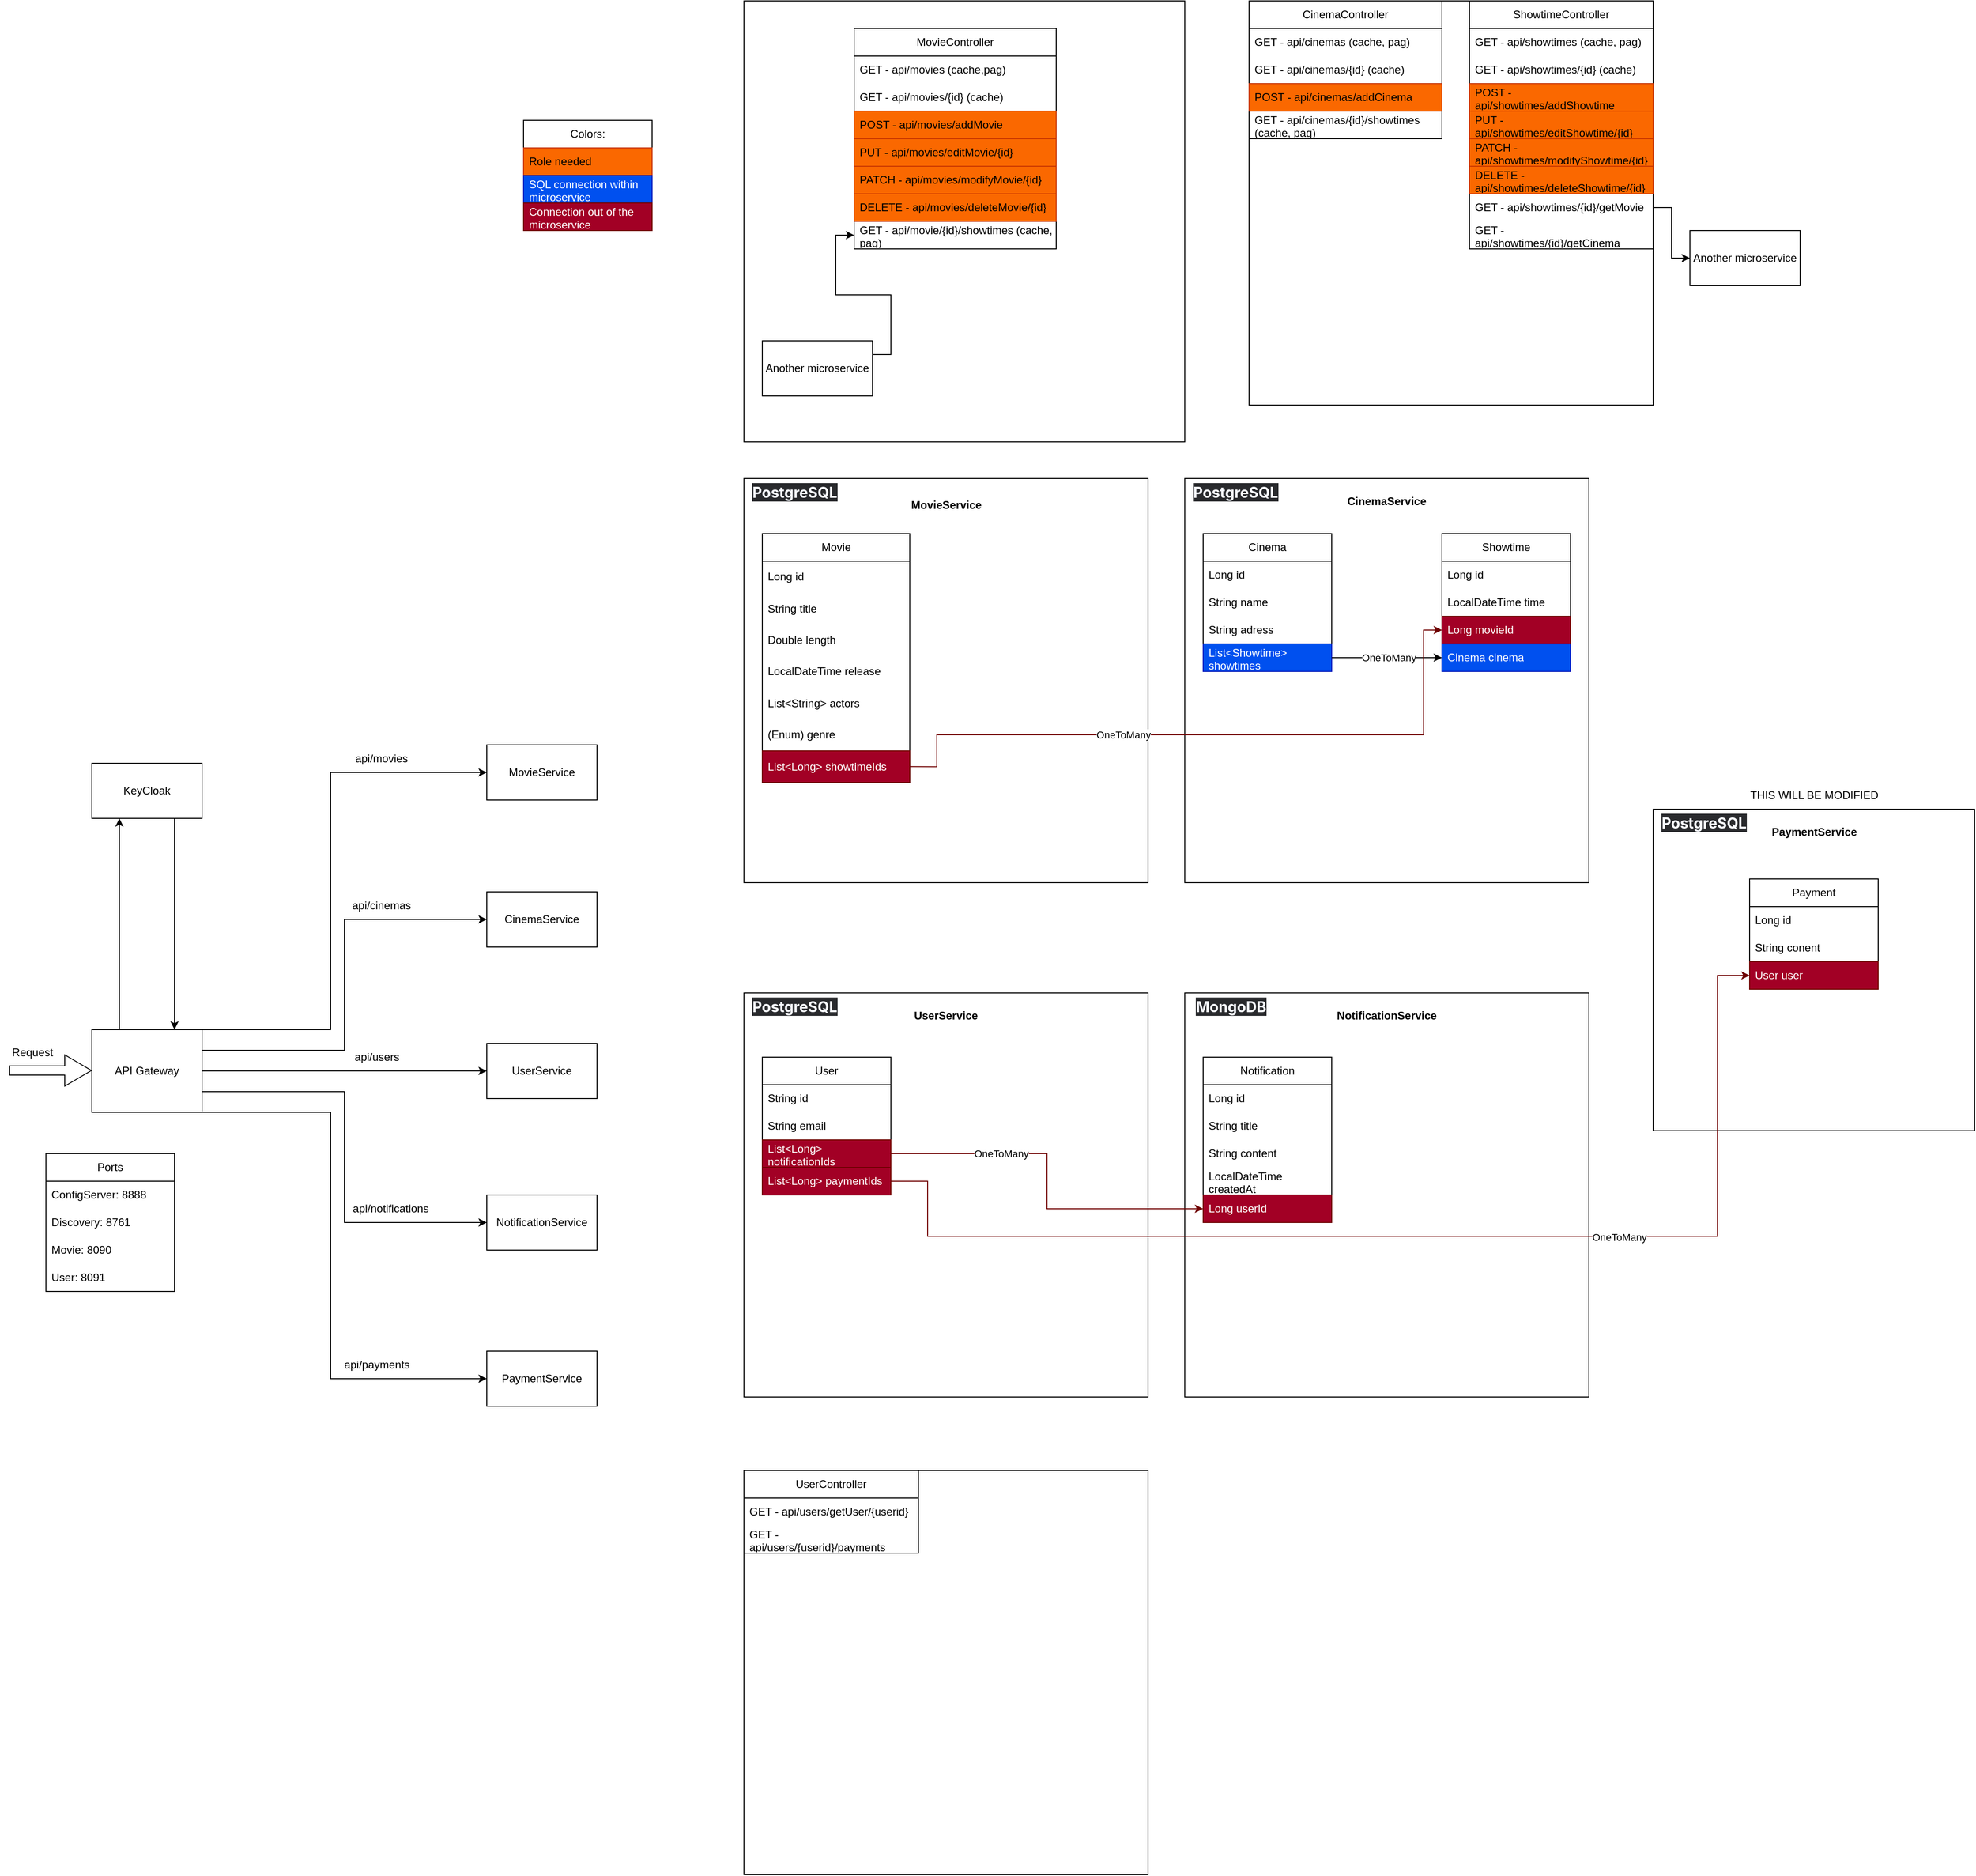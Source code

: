 <mxfile version="26.1.0">
  <diagram id="C5RBs43oDa-KdzZeNtuy" name="Page-1">
    <mxGraphModel dx="1434" dy="3084" grid="1" gridSize="10" guides="1" tooltips="1" connect="1" arrows="1" fold="1" page="1" pageScale="1" pageWidth="827" pageHeight="1169" math="0" shadow="0">
      <root>
        <mxCell id="WIyWlLk6GJQsqaUBKTNV-0" />
        <mxCell id="WIyWlLk6GJQsqaUBKTNV-1" parent="WIyWlLk6GJQsqaUBKTNV-0" />
        <mxCell id="PJKf-jVnx4Yq2oBsgzTQ-20" style="edgeStyle=orthogonalEdgeStyle;rounded=0;orthogonalLoop=1;jettySize=auto;html=1;exitX=0.75;exitY=1;exitDx=0;exitDy=0;entryX=0.75;entryY=0;entryDx=0;entryDy=0;" parent="WIyWlLk6GJQsqaUBKTNV-1" source="PJKf-jVnx4Yq2oBsgzTQ-15" target="PJKf-jVnx4Yq2oBsgzTQ-18" edge="1">
          <mxGeometry relative="1" as="geometry" />
        </mxCell>
        <mxCell id="PJKf-jVnx4Yq2oBsgzTQ-15" value="KeyCloak" style="rounded=0;whiteSpace=wrap;html=1;" parent="WIyWlLk6GJQsqaUBKTNV-1" vertex="1">
          <mxGeometry x="130" y="-770" width="120" height="60" as="geometry" />
        </mxCell>
        <mxCell id="PJKf-jVnx4Yq2oBsgzTQ-19" style="edgeStyle=orthogonalEdgeStyle;rounded=0;orthogonalLoop=1;jettySize=auto;html=1;exitX=0.25;exitY=0;exitDx=0;exitDy=0;entryX=0.25;entryY=1;entryDx=0;entryDy=0;" parent="WIyWlLk6GJQsqaUBKTNV-1" source="PJKf-jVnx4Yq2oBsgzTQ-18" target="PJKf-jVnx4Yq2oBsgzTQ-15" edge="1">
          <mxGeometry relative="1" as="geometry" />
        </mxCell>
        <mxCell id="PJKf-jVnx4Yq2oBsgzTQ-35" style="edgeStyle=orthogonalEdgeStyle;rounded=0;orthogonalLoop=1;jettySize=auto;html=1;exitX=1;exitY=0.25;exitDx=0;exitDy=0;entryX=0;entryY=0.5;entryDx=0;entryDy=0;" parent="WIyWlLk6GJQsqaUBKTNV-1" source="PJKf-jVnx4Yq2oBsgzTQ-18" target="PJKf-jVnx4Yq2oBsgzTQ-29" edge="1">
          <mxGeometry relative="1" as="geometry" />
        </mxCell>
        <mxCell id="PJKf-jVnx4Yq2oBsgzTQ-37" style="edgeStyle=orthogonalEdgeStyle;rounded=0;orthogonalLoop=1;jettySize=auto;html=1;exitX=1;exitY=0.5;exitDx=0;exitDy=0;entryX=0;entryY=0.5;entryDx=0;entryDy=0;" parent="WIyWlLk6GJQsqaUBKTNV-1" source="PJKf-jVnx4Yq2oBsgzTQ-18" target="PJKf-jVnx4Yq2oBsgzTQ-36" edge="1">
          <mxGeometry relative="1" as="geometry" />
        </mxCell>
        <mxCell id="PJKf-jVnx4Yq2oBsgzTQ-40" style="edgeStyle=orthogonalEdgeStyle;rounded=0;orthogonalLoop=1;jettySize=auto;html=1;exitX=1;exitY=0.75;exitDx=0;exitDy=0;entryX=0;entryY=0.5;entryDx=0;entryDy=0;" parent="WIyWlLk6GJQsqaUBKTNV-1" source="PJKf-jVnx4Yq2oBsgzTQ-18" target="PJKf-jVnx4Yq2oBsgzTQ-39" edge="1">
          <mxGeometry relative="1" as="geometry" />
        </mxCell>
        <mxCell id="PJKf-jVnx4Yq2oBsgzTQ-43" style="edgeStyle=orthogonalEdgeStyle;rounded=0;orthogonalLoop=1;jettySize=auto;html=1;exitX=1;exitY=0;exitDx=0;exitDy=0;entryX=0;entryY=0.5;entryDx=0;entryDy=0;" parent="WIyWlLk6GJQsqaUBKTNV-1" source="PJKf-jVnx4Yq2oBsgzTQ-18" target="PJKf-jVnx4Yq2oBsgzTQ-25" edge="1">
          <mxGeometry relative="1" as="geometry">
            <Array as="points">
              <mxPoint x="390" y="-480" />
              <mxPoint x="390" y="-760" />
            </Array>
          </mxGeometry>
        </mxCell>
        <mxCell id="PJKf-jVnx4Yq2oBsgzTQ-44" style="edgeStyle=orthogonalEdgeStyle;rounded=0;orthogonalLoop=1;jettySize=auto;html=1;exitX=1;exitY=1;exitDx=0;exitDy=0;entryX=0;entryY=0.5;entryDx=0;entryDy=0;" parent="WIyWlLk6GJQsqaUBKTNV-1" source="PJKf-jVnx4Yq2oBsgzTQ-18" target="PJKf-jVnx4Yq2oBsgzTQ-42" edge="1">
          <mxGeometry relative="1" as="geometry">
            <Array as="points">
              <mxPoint x="390" y="-390" />
              <mxPoint x="390" y="-100" />
            </Array>
          </mxGeometry>
        </mxCell>
        <mxCell id="PJKf-jVnx4Yq2oBsgzTQ-18" value="API Gateway" style="rounded=0;whiteSpace=wrap;html=1;" parent="WIyWlLk6GJQsqaUBKTNV-1" vertex="1">
          <mxGeometry x="130" y="-480" width="120" height="90" as="geometry" />
        </mxCell>
        <mxCell id="PJKf-jVnx4Yq2oBsgzTQ-21" value="" style="shape=flexArrow;endArrow=classic;html=1;rounded=0;width=10;endSize=9.33;endWidth=23;" parent="WIyWlLk6GJQsqaUBKTNV-1" edge="1">
          <mxGeometry width="50" height="50" relative="1" as="geometry">
            <mxPoint x="40" y="-435.5" as="sourcePoint" />
            <mxPoint x="130" y="-435.5" as="targetPoint" />
          </mxGeometry>
        </mxCell>
        <mxCell id="PJKf-jVnx4Yq2oBsgzTQ-22" value="Request" style="text;html=1;align=center;verticalAlign=middle;resizable=0;points=[];autosize=1;strokeColor=none;fillColor=none;" parent="WIyWlLk6GJQsqaUBKTNV-1" vertex="1">
          <mxGeometry x="30" y="-470" width="70" height="30" as="geometry" />
        </mxCell>
        <mxCell id="PJKf-jVnx4Yq2oBsgzTQ-25" value="MovieService" style="rounded=0;whiteSpace=wrap;html=1;" parent="WIyWlLk6GJQsqaUBKTNV-1" vertex="1">
          <mxGeometry x="560" y="-790" width="120" height="60" as="geometry" />
        </mxCell>
        <mxCell id="PJKf-jVnx4Yq2oBsgzTQ-28" value="api/movies" style="text;html=1;align=center;verticalAlign=middle;resizable=0;points=[];autosize=1;strokeColor=none;fillColor=none;" parent="WIyWlLk6GJQsqaUBKTNV-1" vertex="1">
          <mxGeometry x="405" y="-790" width="80" height="30" as="geometry" />
        </mxCell>
        <mxCell id="PJKf-jVnx4Yq2oBsgzTQ-29" value="CinemaService" style="rounded=0;whiteSpace=wrap;html=1;" parent="WIyWlLk6GJQsqaUBKTNV-1" vertex="1">
          <mxGeometry x="560" y="-630" width="120" height="60" as="geometry" />
        </mxCell>
        <mxCell id="PJKf-jVnx4Yq2oBsgzTQ-32" value="api/cinemas" style="text;html=1;align=center;verticalAlign=middle;resizable=0;points=[];autosize=1;strokeColor=none;fillColor=none;" parent="WIyWlLk6GJQsqaUBKTNV-1" vertex="1">
          <mxGeometry x="400" y="-630" width="90" height="30" as="geometry" />
        </mxCell>
        <mxCell id="PJKf-jVnx4Yq2oBsgzTQ-36" value="UserService" style="rounded=0;whiteSpace=wrap;html=1;" parent="WIyWlLk6GJQsqaUBKTNV-1" vertex="1">
          <mxGeometry x="560" y="-465" width="120" height="60" as="geometry" />
        </mxCell>
        <mxCell id="PJKf-jVnx4Yq2oBsgzTQ-38" value="api/users" style="text;html=1;align=center;verticalAlign=middle;resizable=0;points=[];autosize=1;strokeColor=none;fillColor=none;" parent="WIyWlLk6GJQsqaUBKTNV-1" vertex="1">
          <mxGeometry x="405" y="-465" width="70" height="30" as="geometry" />
        </mxCell>
        <mxCell id="PJKf-jVnx4Yq2oBsgzTQ-39" value="NotificationService" style="rounded=0;whiteSpace=wrap;html=1;" parent="WIyWlLk6GJQsqaUBKTNV-1" vertex="1">
          <mxGeometry x="560" y="-300" width="120" height="60" as="geometry" />
        </mxCell>
        <mxCell id="PJKf-jVnx4Yq2oBsgzTQ-41" value="api/notifications" style="text;html=1;align=center;verticalAlign=middle;resizable=0;points=[];autosize=1;strokeColor=none;fillColor=none;" parent="WIyWlLk6GJQsqaUBKTNV-1" vertex="1">
          <mxGeometry x="400" y="-300" width="110" height="30" as="geometry" />
        </mxCell>
        <mxCell id="PJKf-jVnx4Yq2oBsgzTQ-42" value="PaymentService" style="rounded=0;whiteSpace=wrap;html=1;" parent="WIyWlLk6GJQsqaUBKTNV-1" vertex="1">
          <mxGeometry x="560" y="-130" width="120" height="60" as="geometry" />
        </mxCell>
        <mxCell id="PJKf-jVnx4Yq2oBsgzTQ-45" value="api/payments" style="text;html=1;align=center;verticalAlign=middle;resizable=0;points=[];autosize=1;strokeColor=none;fillColor=none;" parent="WIyWlLk6GJQsqaUBKTNV-1" vertex="1">
          <mxGeometry x="395" y="-130" width="90" height="30" as="geometry" />
        </mxCell>
        <mxCell id="PJKf-jVnx4Yq2oBsgzTQ-46" value="Ports" style="swimlane;fontStyle=0;childLayout=stackLayout;horizontal=1;startSize=30;horizontalStack=0;resizeParent=1;resizeParentMax=0;resizeLast=0;collapsible=1;marginBottom=0;whiteSpace=wrap;html=1;" parent="WIyWlLk6GJQsqaUBKTNV-1" vertex="1">
          <mxGeometry x="80" y="-345" width="140" height="150" as="geometry" />
        </mxCell>
        <mxCell id="PJKf-jVnx4Yq2oBsgzTQ-47" value="ConfigServer: 8888" style="text;strokeColor=none;fillColor=none;align=left;verticalAlign=middle;spacingLeft=4;spacingRight=4;overflow=hidden;points=[[0,0.5],[1,0.5]];portConstraint=eastwest;rotatable=0;whiteSpace=wrap;html=1;" parent="PJKf-jVnx4Yq2oBsgzTQ-46" vertex="1">
          <mxGeometry y="30" width="140" height="30" as="geometry" />
        </mxCell>
        <mxCell id="PJKf-jVnx4Yq2oBsgzTQ-48" value="Discovery: 8761" style="text;strokeColor=none;fillColor=none;align=left;verticalAlign=middle;spacingLeft=4;spacingRight=4;overflow=hidden;points=[[0,0.5],[1,0.5]];portConstraint=eastwest;rotatable=0;whiteSpace=wrap;html=1;" parent="PJKf-jVnx4Yq2oBsgzTQ-46" vertex="1">
          <mxGeometry y="60" width="140" height="30" as="geometry" />
        </mxCell>
        <mxCell id="PJKf-jVnx4Yq2oBsgzTQ-49" value="Movie: 8090" style="text;strokeColor=none;fillColor=none;align=left;verticalAlign=middle;spacingLeft=4;spacingRight=4;overflow=hidden;points=[[0,0.5],[1,0.5]];portConstraint=eastwest;rotatable=0;whiteSpace=wrap;html=1;" parent="PJKf-jVnx4Yq2oBsgzTQ-46" vertex="1">
          <mxGeometry y="90" width="140" height="30" as="geometry" />
        </mxCell>
        <mxCell id="XCyNmbGO4OPmrqgaqZ6w-1" value="User: 8091" style="text;strokeColor=none;fillColor=none;align=left;verticalAlign=middle;spacingLeft=4;spacingRight=4;overflow=hidden;points=[[0,0.5],[1,0.5]];portConstraint=eastwest;rotatable=0;whiteSpace=wrap;html=1;" parent="PJKf-jVnx4Yq2oBsgzTQ-46" vertex="1">
          <mxGeometry y="120" width="140" height="30" as="geometry" />
        </mxCell>
        <mxCell id="sUJshtcy-ZBB7ZE9HucJ-1" value="" style="group" parent="WIyWlLk6GJQsqaUBKTNV-1" vertex="1" connectable="0">
          <mxGeometry x="840" y="-1080" width="440" height="440" as="geometry" />
        </mxCell>
        <mxCell id="sUJshtcy-ZBB7ZE9HucJ-0" value="" style="whiteSpace=wrap;html=1;aspect=fixed;" parent="sUJshtcy-ZBB7ZE9HucJ-1" vertex="1">
          <mxGeometry width="440" height="440" as="geometry" />
        </mxCell>
        <mxCell id="OH8wwOLy9I2YWy9BTSWH-0" value="Movie" style="swimlane;fontStyle=0;childLayout=stackLayout;horizontal=1;startSize=30;horizontalStack=0;resizeParent=1;resizeParentMax=0;resizeLast=0;collapsible=1;marginBottom=0;whiteSpace=wrap;html=1;" parent="sUJshtcy-ZBB7ZE9HucJ-1" vertex="1">
          <mxGeometry x="20" y="60.004" width="160.588" height="270.882" as="geometry" />
        </mxCell>
        <mxCell id="OH8wwOLy9I2YWy9BTSWH-1" value="Long id" style="text;strokeColor=none;fillColor=none;align=left;verticalAlign=middle;spacingLeft=4;spacingRight=4;overflow=hidden;points=[[0,0.5],[1,0.5]];portConstraint=eastwest;rotatable=0;whiteSpace=wrap;html=1;" parent="OH8wwOLy9I2YWy9BTSWH-0" vertex="1">
          <mxGeometry y="30" width="160.588" height="34.412" as="geometry" />
        </mxCell>
        <mxCell id="OH8wwOLy9I2YWy9BTSWH-2" value="String title" style="text;strokeColor=none;fillColor=none;align=left;verticalAlign=middle;spacingLeft=4;spacingRight=4;overflow=hidden;points=[[0,0.5],[1,0.5]];portConstraint=eastwest;rotatable=0;whiteSpace=wrap;html=1;" parent="OH8wwOLy9I2YWy9BTSWH-0" vertex="1">
          <mxGeometry y="64.412" width="160.588" height="34.412" as="geometry" />
        </mxCell>
        <mxCell id="OH8wwOLy9I2YWy9BTSWH-3" value="Double length" style="text;strokeColor=none;fillColor=none;align=left;verticalAlign=middle;spacingLeft=4;spacingRight=4;overflow=hidden;points=[[0,0.5],[1,0.5]];portConstraint=eastwest;rotatable=0;whiteSpace=wrap;html=1;" parent="OH8wwOLy9I2YWy9BTSWH-0" vertex="1">
          <mxGeometry y="98.824" width="160.588" height="34.412" as="geometry" />
        </mxCell>
        <mxCell id="OH8wwOLy9I2YWy9BTSWH-28" value="LocalDateTime release" style="text;strokeColor=none;fillColor=none;align=left;verticalAlign=middle;spacingLeft=4;spacingRight=4;overflow=hidden;points=[[0,0.5],[1,0.5]];portConstraint=eastwest;rotatable=0;whiteSpace=wrap;html=1;" parent="OH8wwOLy9I2YWy9BTSWH-0" vertex="1">
          <mxGeometry y="133.235" width="160.588" height="34.412" as="geometry" />
        </mxCell>
        <mxCell id="xEN5Y00f9GpC1MND7EMb-7" value="List&amp;lt;String&amp;gt; actors" style="text;strokeColor=none;fillColor=none;align=left;verticalAlign=middle;spacingLeft=4;spacingRight=4;overflow=hidden;points=[[0,0.5],[1,0.5]];portConstraint=eastwest;rotatable=0;whiteSpace=wrap;html=1;" vertex="1" parent="OH8wwOLy9I2YWy9BTSWH-0">
          <mxGeometry y="167.647" width="160.588" height="34.412" as="geometry" />
        </mxCell>
        <mxCell id="OH8wwOLy9I2YWy9BTSWH-17" value="(Enum) genre" style="text;strokeColor=none;fillColor=none;align=left;verticalAlign=middle;spacingLeft=4;spacingRight=4;overflow=hidden;points=[[0,0.5],[1,0.5]];portConstraint=eastwest;rotatable=0;whiteSpace=wrap;html=1;" parent="OH8wwOLy9I2YWy9BTSWH-0" vertex="1">
          <mxGeometry y="202.059" width="160.588" height="34.412" as="geometry" />
        </mxCell>
        <mxCell id="sUJshtcy-ZBB7ZE9HucJ-34" value="List&amp;lt;Long&amp;gt; showtimeIds" style="text;strokeColor=#6F0000;fillColor=#a20025;align=left;verticalAlign=middle;spacingLeft=4;spacingRight=4;overflow=hidden;points=[[0,0.5],[1,0.5]];portConstraint=eastwest;rotatable=0;whiteSpace=wrap;html=1;fontColor=#ffffff;" parent="OH8wwOLy9I2YWy9BTSWH-0" vertex="1">
          <mxGeometry y="236.471" width="160.588" height="34.412" as="geometry" />
        </mxCell>
        <mxCell id="sUJshtcy-ZBB7ZE9HucJ-2" value="MovieService" style="text;html=1;align=center;verticalAlign=middle;whiteSpace=wrap;rounded=0;fontStyle=1" parent="sUJshtcy-ZBB7ZE9HucJ-1" vertex="1">
          <mxGeometry x="185.588" y="11.471" width="68.824" height="34.412" as="geometry" />
        </mxCell>
        <mxCell id="sUJshtcy-ZBB7ZE9HucJ-71" value="&lt;strong style=&quot;color: rgb(248, 250, 255); font-family: Inter, system-ui, -apple-system, BlinkMacSystemFont, &amp;quot;Segoe UI&amp;quot;, Roboto, &amp;quot;Noto Sans&amp;quot;, Ubuntu, Cantarell, &amp;quot;Helvetica Neue&amp;quot;, Oxygen, &amp;quot;Open Sans&amp;quot;, sans-serif; font-size: 16.002px; text-align: left; text-wrap-mode: wrap; background-color: rgb(41, 42, 45);&quot;&gt;PostgreSQL&lt;/strong&gt;" style="text;html=1;align=center;verticalAlign=middle;resizable=0;points=[];autosize=1;strokeColor=none;fillColor=none;" parent="sUJshtcy-ZBB7ZE9HucJ-1" vertex="1">
          <mxGeometry y="2.665e-14" width="110" height="30" as="geometry" />
        </mxCell>
        <mxCell id="sUJshtcy-ZBB7ZE9HucJ-38" value="" style="group" parent="WIyWlLk6GJQsqaUBKTNV-1" vertex="1" connectable="0">
          <mxGeometry x="1320" y="-1080" width="440" height="440" as="geometry" />
        </mxCell>
        <mxCell id="sUJshtcy-ZBB7ZE9HucJ-10" value="" style="whiteSpace=wrap;html=1;aspect=fixed;" parent="sUJshtcy-ZBB7ZE9HucJ-38" vertex="1">
          <mxGeometry width="440" height="440" as="geometry" />
        </mxCell>
        <mxCell id="sUJshtcy-ZBB7ZE9HucJ-12" value="CinemaService" style="text;html=1;align=center;verticalAlign=middle;whiteSpace=wrap;rounded=0;fontStyle=1" parent="sUJshtcy-ZBB7ZE9HucJ-38" vertex="1">
          <mxGeometry x="190" y="10" width="60" height="30" as="geometry" />
        </mxCell>
        <mxCell id="sUJshtcy-ZBB7ZE9HucJ-14" value="Cinema" style="swimlane;fontStyle=0;childLayout=stackLayout;horizontal=1;startSize=30;horizontalStack=0;resizeParent=1;resizeParentMax=0;resizeLast=0;collapsible=1;marginBottom=0;whiteSpace=wrap;html=1;" parent="sUJshtcy-ZBB7ZE9HucJ-38" vertex="1">
          <mxGeometry x="20" y="60" width="140" height="150" as="geometry" />
        </mxCell>
        <mxCell id="sUJshtcy-ZBB7ZE9HucJ-15" value="Long id" style="text;strokeColor=none;fillColor=none;align=left;verticalAlign=middle;spacingLeft=4;spacingRight=4;overflow=hidden;points=[[0,0.5],[1,0.5]];portConstraint=eastwest;rotatable=0;whiteSpace=wrap;html=1;" parent="sUJshtcy-ZBB7ZE9HucJ-14" vertex="1">
          <mxGeometry y="30" width="140" height="30" as="geometry" />
        </mxCell>
        <mxCell id="sUJshtcy-ZBB7ZE9HucJ-16" value="String name" style="text;strokeColor=none;fillColor=none;align=left;verticalAlign=middle;spacingLeft=4;spacingRight=4;overflow=hidden;points=[[0,0.5],[1,0.5]];portConstraint=eastwest;rotatable=0;whiteSpace=wrap;html=1;" parent="sUJshtcy-ZBB7ZE9HucJ-14" vertex="1">
          <mxGeometry y="60" width="140" height="30" as="geometry" />
        </mxCell>
        <mxCell id="xEN5Y00f9GpC1MND7EMb-4" value="String adress" style="text;strokeColor=none;fillColor=none;align=left;verticalAlign=middle;spacingLeft=4;spacingRight=4;overflow=hidden;points=[[0,0.5],[1,0.5]];portConstraint=eastwest;rotatable=0;whiteSpace=wrap;html=1;" vertex="1" parent="sUJshtcy-ZBB7ZE9HucJ-14">
          <mxGeometry y="90" width="140" height="30" as="geometry" />
        </mxCell>
        <mxCell id="sUJshtcy-ZBB7ZE9HucJ-23" value="List&amp;lt;Showtime&amp;gt; showtimes" style="text;strokeColor=#001DBC;fillColor=#0050ef;align=left;verticalAlign=middle;spacingLeft=4;spacingRight=4;overflow=hidden;points=[[0,0.5],[1,0.5]];portConstraint=eastwest;rotatable=0;whiteSpace=wrap;html=1;fontColor=#ffffff;" parent="sUJshtcy-ZBB7ZE9HucJ-14" vertex="1">
          <mxGeometry y="120" width="140" height="30" as="geometry" />
        </mxCell>
        <mxCell id="sUJshtcy-ZBB7ZE9HucJ-18" value="Showtime" style="swimlane;fontStyle=0;childLayout=stackLayout;horizontal=1;startSize=30;horizontalStack=0;resizeParent=1;resizeParentMax=0;resizeLast=0;collapsible=1;marginBottom=0;whiteSpace=wrap;html=1;" parent="sUJshtcy-ZBB7ZE9HucJ-38" vertex="1">
          <mxGeometry x="280" y="60" width="140" height="150" as="geometry" />
        </mxCell>
        <mxCell id="sUJshtcy-ZBB7ZE9HucJ-19" value="Long id" style="text;strokeColor=none;fillColor=none;align=left;verticalAlign=middle;spacingLeft=4;spacingRight=4;overflow=hidden;points=[[0,0.5],[1,0.5]];portConstraint=eastwest;rotatable=0;whiteSpace=wrap;html=1;" parent="sUJshtcy-ZBB7ZE9HucJ-18" vertex="1">
          <mxGeometry y="30" width="140" height="30" as="geometry" />
        </mxCell>
        <mxCell id="sUJshtcy-ZBB7ZE9HucJ-20" value="LocalDateTime time" style="text;strokeColor=none;fillColor=none;align=left;verticalAlign=middle;spacingLeft=4;spacingRight=4;overflow=hidden;points=[[0,0.5],[1,0.5]];portConstraint=eastwest;rotatable=0;whiteSpace=wrap;html=1;" parent="sUJshtcy-ZBB7ZE9HucJ-18" vertex="1">
          <mxGeometry y="60" width="140" height="30" as="geometry" />
        </mxCell>
        <mxCell id="sUJshtcy-ZBB7ZE9HucJ-21" value="Long movieId" style="text;strokeColor=#6F0000;fillColor=#a20025;align=left;verticalAlign=middle;spacingLeft=4;spacingRight=4;overflow=hidden;points=[[0,0.5],[1,0.5]];portConstraint=eastwest;rotatable=0;whiteSpace=wrap;html=1;fontColor=#ffffff;" parent="sUJshtcy-ZBB7ZE9HucJ-18" vertex="1">
          <mxGeometry y="90" width="140" height="30" as="geometry" />
        </mxCell>
        <mxCell id="sUJshtcy-ZBB7ZE9HucJ-22" value="Cinema cinema" style="text;strokeColor=#001DBC;fillColor=#0050ef;align=left;verticalAlign=middle;spacingLeft=4;spacingRight=4;overflow=hidden;points=[[0,0.5],[1,0.5]];portConstraint=eastwest;rotatable=0;whiteSpace=wrap;html=1;fontColor=#ffffff;" parent="sUJshtcy-ZBB7ZE9HucJ-18" vertex="1">
          <mxGeometry y="120" width="140" height="30" as="geometry" />
        </mxCell>
        <mxCell id="sUJshtcy-ZBB7ZE9HucJ-32" style="edgeStyle=orthogonalEdgeStyle;rounded=0;orthogonalLoop=1;jettySize=auto;html=1;exitX=1;exitY=0.5;exitDx=0;exitDy=0;entryX=0;entryY=0.5;entryDx=0;entryDy=0;" parent="sUJshtcy-ZBB7ZE9HucJ-38" source="sUJshtcy-ZBB7ZE9HucJ-23" target="sUJshtcy-ZBB7ZE9HucJ-22" edge="1">
          <mxGeometry relative="1" as="geometry" />
        </mxCell>
        <mxCell id="sUJshtcy-ZBB7ZE9HucJ-33" value="OneToMany" style="edgeLabel;html=1;align=center;verticalAlign=middle;resizable=0;points=[];" parent="sUJshtcy-ZBB7ZE9HucJ-32" vertex="1" connectable="0">
          <mxGeometry x="0.025" relative="1" as="geometry">
            <mxPoint as="offset" />
          </mxGeometry>
        </mxCell>
        <mxCell id="sUJshtcy-ZBB7ZE9HucJ-72" value="&lt;strong style=&quot;color: rgb(248, 250, 255); font-family: Inter, system-ui, -apple-system, BlinkMacSystemFont, &amp;quot;Segoe UI&amp;quot;, Roboto, &amp;quot;Noto Sans&amp;quot;, Ubuntu, Cantarell, &amp;quot;Helvetica Neue&amp;quot;, Oxygen, &amp;quot;Open Sans&amp;quot;, sans-serif; font-size: 16.002px; text-align: left; text-wrap-mode: wrap; background-color: rgb(41, 42, 45);&quot;&gt;PostgreSQL&lt;/strong&gt;" style="text;html=1;align=center;verticalAlign=middle;resizable=0;points=[];autosize=1;strokeColor=none;fillColor=none;" parent="sUJshtcy-ZBB7ZE9HucJ-38" vertex="1">
          <mxGeometry width="110" height="30" as="geometry" />
        </mxCell>
        <mxCell id="sUJshtcy-ZBB7ZE9HucJ-35" style="edgeStyle=orthogonalEdgeStyle;rounded=0;orthogonalLoop=1;jettySize=auto;html=1;exitX=1;exitY=0.5;exitDx=0;exitDy=0;entryX=0;entryY=0.5;entryDx=0;entryDy=0;fillColor=#a20025;strokeColor=#6F0000;" parent="WIyWlLk6GJQsqaUBKTNV-1" source="sUJshtcy-ZBB7ZE9HucJ-34" target="sUJshtcy-ZBB7ZE9HucJ-21" edge="1">
          <mxGeometry relative="1" as="geometry">
            <Array as="points">
              <mxPoint x="1050" y="-801" />
              <mxPoint x="1580" y="-800" />
              <mxPoint x="1580" y="-915" />
            </Array>
          </mxGeometry>
        </mxCell>
        <mxCell id="sUJshtcy-ZBB7ZE9HucJ-36" value="OneToMany" style="edgeLabel;html=1;align=center;verticalAlign=middle;resizable=0;points=[];" parent="sUJshtcy-ZBB7ZE9HucJ-35" vertex="1" connectable="0">
          <mxGeometry x="-0.171" y="-1" relative="1" as="geometry">
            <mxPoint x="-35" y="-1" as="offset" />
          </mxGeometry>
        </mxCell>
        <mxCell id="sUJshtcy-ZBB7ZE9HucJ-49" value="" style="group" parent="WIyWlLk6GJQsqaUBKTNV-1" vertex="1" connectable="0">
          <mxGeometry x="840" y="-520" width="440" height="440" as="geometry" />
        </mxCell>
        <mxCell id="sUJshtcy-ZBB7ZE9HucJ-39" value="" style="whiteSpace=wrap;html=1;aspect=fixed;" parent="sUJshtcy-ZBB7ZE9HucJ-49" vertex="1">
          <mxGeometry width="440" height="440" as="geometry" />
        </mxCell>
        <mxCell id="OH8wwOLy9I2YWy9BTSWH-24" value="User" style="swimlane;fontStyle=0;childLayout=stackLayout;horizontal=1;startSize=30;horizontalStack=0;resizeParent=1;resizeParentMax=0;resizeLast=0;collapsible=1;marginBottom=0;whiteSpace=wrap;html=1;" parent="sUJshtcy-ZBB7ZE9HucJ-49" vertex="1">
          <mxGeometry x="20" y="70" width="140" height="150" as="geometry" />
        </mxCell>
        <mxCell id="OH8wwOLy9I2YWy9BTSWH-25" value="String id" style="text;strokeColor=none;fillColor=none;align=left;verticalAlign=middle;spacingLeft=4;spacingRight=4;overflow=hidden;points=[[0,0.5],[1,0.5]];portConstraint=eastwest;rotatable=0;whiteSpace=wrap;html=1;" parent="OH8wwOLy9I2YWy9BTSWH-24" vertex="1">
          <mxGeometry y="30" width="140" height="30" as="geometry" />
        </mxCell>
        <mxCell id="OH8wwOLy9I2YWy9BTSWH-26" value="String email" style="text;strokeColor=none;fillColor=none;align=left;verticalAlign=middle;spacingLeft=4;spacingRight=4;overflow=hidden;points=[[0,0.5],[1,0.5]];portConstraint=eastwest;rotatable=0;whiteSpace=wrap;html=1;" parent="OH8wwOLy9I2YWy9BTSWH-24" vertex="1">
          <mxGeometry y="60" width="140" height="30" as="geometry" />
        </mxCell>
        <mxCell id="sUJshtcy-ZBB7ZE9HucJ-55" value="List&amp;lt;Long&amp;gt; notificationIds" style="text;strokeColor=#6F0000;fillColor=#a20025;align=left;verticalAlign=middle;spacingLeft=4;spacingRight=4;overflow=hidden;points=[[0,0.5],[1,0.5]];portConstraint=eastwest;rotatable=0;whiteSpace=wrap;html=1;fontColor=#ffffff;" parent="OH8wwOLy9I2YWy9BTSWH-24" vertex="1">
          <mxGeometry y="90" width="140" height="30" as="geometry" />
        </mxCell>
        <mxCell id="sUJshtcy-ZBB7ZE9HucJ-67" value="List&amp;lt;Long&amp;gt; paymentIds" style="text;strokeColor=#6F0000;fillColor=#a20025;align=left;verticalAlign=middle;spacingLeft=4;spacingRight=4;overflow=hidden;points=[[0,0.5],[1,0.5]];portConstraint=eastwest;rotatable=0;whiteSpace=wrap;html=1;fontColor=#ffffff;" parent="OH8wwOLy9I2YWy9BTSWH-24" vertex="1">
          <mxGeometry y="120" width="140" height="30" as="geometry" />
        </mxCell>
        <mxCell id="sUJshtcy-ZBB7ZE9HucJ-40" value="UserService" style="text;html=1;align=center;verticalAlign=middle;whiteSpace=wrap;rounded=0;fontStyle=1" parent="sUJshtcy-ZBB7ZE9HucJ-49" vertex="1">
          <mxGeometry x="190" y="10" width="60" height="30" as="geometry" />
        </mxCell>
        <mxCell id="sUJshtcy-ZBB7ZE9HucJ-74" value="&lt;strong style=&quot;color: rgb(248, 250, 255); font-family: Inter, system-ui, -apple-system, BlinkMacSystemFont, &amp;quot;Segoe UI&amp;quot;, Roboto, &amp;quot;Noto Sans&amp;quot;, Ubuntu, Cantarell, &amp;quot;Helvetica Neue&amp;quot;, Oxygen, &amp;quot;Open Sans&amp;quot;, sans-serif; font-size: 16.002px; text-align: left; text-wrap-mode: wrap; background-color: rgb(41, 42, 45);&quot;&gt;PostgreSQL&lt;/strong&gt;" style="text;html=1;align=center;verticalAlign=middle;resizable=0;points=[];autosize=1;strokeColor=none;fillColor=none;" parent="sUJshtcy-ZBB7ZE9HucJ-49" vertex="1">
          <mxGeometry width="110" height="30" as="geometry" />
        </mxCell>
        <mxCell id="sUJshtcy-ZBB7ZE9HucJ-61" value="" style="group" parent="WIyWlLk6GJQsqaUBKTNV-1" vertex="1" connectable="0">
          <mxGeometry x="1320" y="-520" width="440" height="440" as="geometry" />
        </mxCell>
        <mxCell id="sUJshtcy-ZBB7ZE9HucJ-47" value="" style="whiteSpace=wrap;html=1;aspect=fixed;" parent="sUJshtcy-ZBB7ZE9HucJ-61" vertex="1">
          <mxGeometry width="440" height="440" as="geometry" />
        </mxCell>
        <mxCell id="sUJshtcy-ZBB7ZE9HucJ-48" value="&lt;b&gt;NotificationService&lt;/b&gt;" style="text;html=1;align=center;verticalAlign=middle;whiteSpace=wrap;rounded=0;" parent="sUJshtcy-ZBB7ZE9HucJ-61" vertex="1">
          <mxGeometry x="190" y="10" width="60" height="30" as="geometry" />
        </mxCell>
        <mxCell id="sUJshtcy-ZBB7ZE9HucJ-50" value="Notification" style="swimlane;fontStyle=0;childLayout=stackLayout;horizontal=1;startSize=30;horizontalStack=0;resizeParent=1;resizeParentMax=0;resizeLast=0;collapsible=1;marginBottom=0;whiteSpace=wrap;html=1;" parent="sUJshtcy-ZBB7ZE9HucJ-61" vertex="1">
          <mxGeometry x="20" y="70" width="140" height="180" as="geometry" />
        </mxCell>
        <mxCell id="sUJshtcy-ZBB7ZE9HucJ-51" value="Long id" style="text;strokeColor=none;fillColor=none;align=left;verticalAlign=middle;spacingLeft=4;spacingRight=4;overflow=hidden;points=[[0,0.5],[1,0.5]];portConstraint=eastwest;rotatable=0;whiteSpace=wrap;html=1;" parent="sUJshtcy-ZBB7ZE9HucJ-50" vertex="1">
          <mxGeometry y="30" width="140" height="30" as="geometry" />
        </mxCell>
        <mxCell id="sUJshtcy-ZBB7ZE9HucJ-52" value="String title" style="text;strokeColor=none;fillColor=none;align=left;verticalAlign=middle;spacingLeft=4;spacingRight=4;overflow=hidden;points=[[0,0.5],[1,0.5]];portConstraint=eastwest;rotatable=0;whiteSpace=wrap;html=1;" parent="sUJshtcy-ZBB7ZE9HucJ-50" vertex="1">
          <mxGeometry y="60" width="140" height="30" as="geometry" />
        </mxCell>
        <mxCell id="sUJshtcy-ZBB7ZE9HucJ-53" value="String content" style="text;strokeColor=none;fillColor=none;align=left;verticalAlign=middle;spacingLeft=4;spacingRight=4;overflow=hidden;points=[[0,0.5],[1,0.5]];portConstraint=eastwest;rotatable=0;whiteSpace=wrap;html=1;" parent="sUJshtcy-ZBB7ZE9HucJ-50" vertex="1">
          <mxGeometry y="90" width="140" height="30" as="geometry" />
        </mxCell>
        <mxCell id="sUJshtcy-ZBB7ZE9HucJ-58" value="LocalDateTime createdAt" style="text;strokeColor=none;fillColor=none;align=left;verticalAlign=middle;spacingLeft=4;spacingRight=4;overflow=hidden;points=[[0,0.5],[1,0.5]];portConstraint=eastwest;rotatable=0;whiteSpace=wrap;html=1;" parent="sUJshtcy-ZBB7ZE9HucJ-50" vertex="1">
          <mxGeometry y="120" width="140" height="30" as="geometry" />
        </mxCell>
        <mxCell id="sUJshtcy-ZBB7ZE9HucJ-54" value="Long userId" style="text;strokeColor=#6F0000;fillColor=#a20025;align=left;verticalAlign=middle;spacingLeft=4;spacingRight=4;overflow=hidden;points=[[0,0.5],[1,0.5]];portConstraint=eastwest;rotatable=0;whiteSpace=wrap;html=1;fontColor=#ffffff;" parent="sUJshtcy-ZBB7ZE9HucJ-50" vertex="1">
          <mxGeometry y="150" width="140" height="30" as="geometry" />
        </mxCell>
        <mxCell id="sUJshtcy-ZBB7ZE9HucJ-76" value="&lt;strong style=&quot;color: rgb(248, 250, 255); font-family: Inter, system-ui, -apple-system, BlinkMacSystemFont, &amp;quot;Segoe UI&amp;quot;, Roboto, &amp;quot;Noto Sans&amp;quot;, Ubuntu, Cantarell, &amp;quot;Helvetica Neue&amp;quot;, Oxygen, &amp;quot;Open Sans&amp;quot;, sans-serif; font-size: 16.002px; text-align: left; text-wrap-mode: wrap; background-color: rgb(41, 42, 45);&quot;&gt;MongoDB&lt;/strong&gt;" style="text;html=1;align=center;verticalAlign=middle;resizable=0;points=[];autosize=1;strokeColor=none;fillColor=none;" parent="sUJshtcy-ZBB7ZE9HucJ-61" vertex="1">
          <mxGeometry width="100" height="30" as="geometry" />
        </mxCell>
        <mxCell id="sUJshtcy-ZBB7ZE9HucJ-70" value="" style="group" parent="WIyWlLk6GJQsqaUBKTNV-1" vertex="1" connectable="0">
          <mxGeometry x="1830" y="-750" width="350" height="380" as="geometry" />
        </mxCell>
        <mxCell id="sUJshtcy-ZBB7ZE9HucJ-59" value="" style="whiteSpace=wrap;html=1;aspect=fixed;" parent="sUJshtcy-ZBB7ZE9HucJ-70" vertex="1">
          <mxGeometry y="30" width="350" height="350" as="geometry" />
        </mxCell>
        <mxCell id="sUJshtcy-ZBB7ZE9HucJ-60" value="&lt;b&gt;PaymentService&lt;/b&gt;" style="text;html=1;align=center;verticalAlign=middle;resizable=0;points=[];autosize=1;strokeColor=none;fillColor=none;" parent="sUJshtcy-ZBB7ZE9HucJ-70" vertex="1">
          <mxGeometry x="115" y="40" width="120" height="30" as="geometry" />
        </mxCell>
        <mxCell id="sUJshtcy-ZBB7ZE9HucJ-62" value="Payment" style="swimlane;fontStyle=0;childLayout=stackLayout;horizontal=1;startSize=30;horizontalStack=0;resizeParent=1;resizeParentMax=0;resizeLast=0;collapsible=1;marginBottom=0;whiteSpace=wrap;html=1;" parent="sUJshtcy-ZBB7ZE9HucJ-70" vertex="1">
          <mxGeometry x="105" y="106" width="140" height="120" as="geometry" />
        </mxCell>
        <mxCell id="sUJshtcy-ZBB7ZE9HucJ-63" value="Long id" style="text;strokeColor=none;fillColor=none;align=left;verticalAlign=middle;spacingLeft=4;spacingRight=4;overflow=hidden;points=[[0,0.5],[1,0.5]];portConstraint=eastwest;rotatable=0;whiteSpace=wrap;html=1;" parent="sUJshtcy-ZBB7ZE9HucJ-62" vertex="1">
          <mxGeometry y="30" width="140" height="30" as="geometry" />
        </mxCell>
        <mxCell id="sUJshtcy-ZBB7ZE9HucJ-64" value="String conent" style="text;strokeColor=none;fillColor=none;align=left;verticalAlign=middle;spacingLeft=4;spacingRight=4;overflow=hidden;points=[[0,0.5],[1,0.5]];portConstraint=eastwest;rotatable=0;whiteSpace=wrap;html=1;" parent="sUJshtcy-ZBB7ZE9HucJ-62" vertex="1">
          <mxGeometry y="60" width="140" height="30" as="geometry" />
        </mxCell>
        <mxCell id="sUJshtcy-ZBB7ZE9HucJ-65" value="User user" style="text;strokeColor=#6F0000;fillColor=#a20025;align=left;verticalAlign=middle;spacingLeft=4;spacingRight=4;overflow=hidden;points=[[0,0.5],[1,0.5]];portConstraint=eastwest;rotatable=0;whiteSpace=wrap;html=1;fontColor=#ffffff;" parent="sUJshtcy-ZBB7ZE9HucJ-62" vertex="1">
          <mxGeometry y="90" width="140" height="30" as="geometry" />
        </mxCell>
        <mxCell id="sUJshtcy-ZBB7ZE9HucJ-66" value="THIS WILL BE MODIFIED" style="text;html=1;align=center;verticalAlign=middle;resizable=0;points=[];autosize=1;strokeColor=none;fillColor=none;" parent="sUJshtcy-ZBB7ZE9HucJ-70" vertex="1">
          <mxGeometry x="95" width="160" height="30" as="geometry" />
        </mxCell>
        <mxCell id="sUJshtcy-ZBB7ZE9HucJ-75" value="&lt;strong style=&quot;color: rgb(248, 250, 255); font-family: Inter, system-ui, -apple-system, BlinkMacSystemFont, &amp;quot;Segoe UI&amp;quot;, Roboto, &amp;quot;Noto Sans&amp;quot;, Ubuntu, Cantarell, &amp;quot;Helvetica Neue&amp;quot;, Oxygen, &amp;quot;Open Sans&amp;quot;, sans-serif; font-size: 16.002px; text-align: left; text-wrap-mode: wrap; background-color: rgb(41, 42, 45);&quot;&gt;PostgreSQL&lt;/strong&gt;" style="text;html=1;align=center;verticalAlign=middle;resizable=0;points=[];autosize=1;strokeColor=none;fillColor=none;" parent="sUJshtcy-ZBB7ZE9HucJ-70" vertex="1">
          <mxGeometry y="30" width="110" height="30" as="geometry" />
        </mxCell>
        <mxCell id="sUJshtcy-ZBB7ZE9HucJ-68" style="edgeStyle=orthogonalEdgeStyle;rounded=0;orthogonalLoop=1;jettySize=auto;html=1;exitX=1;exitY=0.5;exitDx=0;exitDy=0;entryX=0;entryY=0.5;entryDx=0;entryDy=0;fillColor=#a20025;strokeColor=#6F0000;" parent="WIyWlLk6GJQsqaUBKTNV-1" source="sUJshtcy-ZBB7ZE9HucJ-67" target="sUJshtcy-ZBB7ZE9HucJ-65" edge="1">
          <mxGeometry relative="1" as="geometry">
            <Array as="points">
              <mxPoint x="1040" y="-315" />
              <mxPoint x="1040" y="-255" />
              <mxPoint x="1900" y="-255" />
              <mxPoint x="1900" y="-539" />
            </Array>
          </mxGeometry>
        </mxCell>
        <mxCell id="sUJshtcy-ZBB7ZE9HucJ-69" value="OneToMany" style="edgeLabel;html=1;align=center;verticalAlign=middle;resizable=0;points=[];" parent="sUJshtcy-ZBB7ZE9HucJ-68" vertex="1" connectable="0">
          <mxGeometry x="0.334" y="-1" relative="1" as="geometry">
            <mxPoint as="offset" />
          </mxGeometry>
        </mxCell>
        <mxCell id="gdouTfoXXiuZc2-UNnxc-37" value="Colors:" style="swimlane;fontStyle=0;childLayout=stackLayout;horizontal=1;startSize=30;horizontalStack=0;resizeParent=1;resizeParentMax=0;resizeLast=0;collapsible=1;marginBottom=0;whiteSpace=wrap;html=1;" parent="WIyWlLk6GJQsqaUBKTNV-1" vertex="1">
          <mxGeometry x="600" y="-1470" width="140" height="120" as="geometry" />
        </mxCell>
        <mxCell id="gdouTfoXXiuZc2-UNnxc-39" value="Role needed" style="text;strokeColor=#C73500;fillColor=#fa6800;align=left;verticalAlign=middle;spacingLeft=4;spacingRight=4;overflow=hidden;points=[[0,0.5],[1,0.5]];portConstraint=eastwest;rotatable=0;whiteSpace=wrap;html=1;fontColor=#000000;" parent="gdouTfoXXiuZc2-UNnxc-37" vertex="1">
          <mxGeometry y="30" width="140" height="30" as="geometry" />
        </mxCell>
        <mxCell id="gdouTfoXXiuZc2-UNnxc-41" value="SQL connection within microservice" style="text;strokeColor=#001DBC;fillColor=#0050ef;align=left;verticalAlign=middle;spacingLeft=4;spacingRight=4;overflow=hidden;points=[[0,0.5],[1,0.5]];portConstraint=eastwest;rotatable=0;whiteSpace=wrap;html=1;fontColor=#ffffff;" parent="gdouTfoXXiuZc2-UNnxc-37" vertex="1">
          <mxGeometry y="60" width="140" height="30" as="geometry" />
        </mxCell>
        <mxCell id="gdouTfoXXiuZc2-UNnxc-42" value="Connection out of the microservice" style="text;strokeColor=#6F0000;fillColor=#a20025;align=left;verticalAlign=middle;spacingLeft=4;spacingRight=4;overflow=hidden;points=[[0,0.5],[1,0.5]];portConstraint=eastwest;rotatable=0;whiteSpace=wrap;html=1;fontColor=#ffffff;" parent="gdouTfoXXiuZc2-UNnxc-37" vertex="1">
          <mxGeometry y="90" width="140" height="30" as="geometry" />
        </mxCell>
        <mxCell id="gdouTfoXXiuZc2-UNnxc-50" value="" style="group" parent="WIyWlLk6GJQsqaUBKTNV-1" vertex="1" connectable="0">
          <mxGeometry x="840" y="-1600" width="480" height="480" as="geometry" />
        </mxCell>
        <mxCell id="gdouTfoXXiuZc2-UNnxc-11" value="" style="whiteSpace=wrap;html=1;aspect=fixed;" parent="gdouTfoXXiuZc2-UNnxc-50" vertex="1">
          <mxGeometry width="480" height="480" as="geometry" />
        </mxCell>
        <mxCell id="gdouTfoXXiuZc2-UNnxc-0" value="MovieController" style="swimlane;fontStyle=0;childLayout=stackLayout;horizontal=1;startSize=30;horizontalStack=0;resizeParent=1;resizeParentMax=0;resizeLast=0;collapsible=1;marginBottom=0;whiteSpace=wrap;html=1;" parent="gdouTfoXXiuZc2-UNnxc-50" vertex="1">
          <mxGeometry x="120" y="30" width="220" height="240" as="geometry" />
        </mxCell>
        <mxCell id="gdouTfoXXiuZc2-UNnxc-1" value="GET - api/movies (cache,pag)" style="text;align=left;verticalAlign=middle;spacingLeft=4;spacingRight=4;overflow=hidden;points=[[0,0.5],[1,0.5]];portConstraint=eastwest;rotatable=0;whiteSpace=wrap;html=1;" parent="gdouTfoXXiuZc2-UNnxc-0" vertex="1">
          <mxGeometry y="30" width="220" height="30" as="geometry" />
        </mxCell>
        <mxCell id="gdouTfoXXiuZc2-UNnxc-2" value="GET - api/movies/{id} (cache)" style="text;strokeColor=none;fillColor=none;align=left;verticalAlign=middle;spacingLeft=4;spacingRight=4;overflow=hidden;points=[[0,0.5],[1,0.5]];portConstraint=eastwest;rotatable=0;whiteSpace=wrap;html=1;" parent="gdouTfoXXiuZc2-UNnxc-0" vertex="1">
          <mxGeometry y="60" width="220" height="30" as="geometry" />
        </mxCell>
        <mxCell id="gdouTfoXXiuZc2-UNnxc-3" value="POST - api/movies/addMovie" style="text;strokeColor=#C73500;fillColor=#fa6800;align=left;verticalAlign=middle;spacingLeft=4;spacingRight=4;overflow=hidden;points=[[0,0.5],[1,0.5]];portConstraint=eastwest;rotatable=0;whiteSpace=wrap;html=1;fontColor=#000000;" parent="gdouTfoXXiuZc2-UNnxc-0" vertex="1">
          <mxGeometry y="90" width="220" height="30" as="geometry" />
        </mxCell>
        <mxCell id="gdouTfoXXiuZc2-UNnxc-4" value="PUT - api/movies/editMovie/{id}" style="text;strokeColor=#C73500;fillColor=#fa6800;align=left;verticalAlign=middle;spacingLeft=4;spacingRight=4;overflow=hidden;points=[[0,0.5],[1,0.5]];portConstraint=eastwest;rotatable=0;whiteSpace=wrap;html=1;fontColor=#000000;" parent="gdouTfoXXiuZc2-UNnxc-0" vertex="1">
          <mxGeometry y="120" width="220" height="30" as="geometry" />
        </mxCell>
        <mxCell id="gdouTfoXXiuZc2-UNnxc-5" value="PATCH - api/movies/modifyMovie/{id}" style="text;strokeColor=#C73500;fillColor=#fa6800;align=left;verticalAlign=middle;spacingLeft=4;spacingRight=4;overflow=hidden;points=[[0,0.5],[1,0.5]];portConstraint=eastwest;rotatable=0;whiteSpace=wrap;html=1;fontColor=#000000;" parent="gdouTfoXXiuZc2-UNnxc-0" vertex="1">
          <mxGeometry y="150" width="220" height="30" as="geometry" />
        </mxCell>
        <mxCell id="gdouTfoXXiuZc2-UNnxc-18" value="DELETE - api/movies/deleteMovie/{id}" style="text;strokeColor=#C73500;fillColor=#fa6800;align=left;verticalAlign=middle;spacingLeft=4;spacingRight=4;overflow=hidden;points=[[0,0.5],[1,0.5]];portConstraint=eastwest;rotatable=0;whiteSpace=wrap;html=1;fontColor=#000000;" parent="gdouTfoXXiuZc2-UNnxc-0" vertex="1">
          <mxGeometry y="180" width="220" height="30" as="geometry" />
        </mxCell>
        <mxCell id="gdouTfoXXiuZc2-UNnxc-56" value="GET - api/movie/{id}/showtimes (cache, pag)" style="text;align=left;verticalAlign=middle;spacingLeft=4;spacingRight=4;overflow=hidden;points=[[0,0.5],[1,0.5]];portConstraint=eastwest;rotatable=0;whiteSpace=wrap;html=1;" parent="gdouTfoXXiuZc2-UNnxc-0" vertex="1">
          <mxGeometry y="210" width="220" height="30" as="geometry" />
        </mxCell>
        <mxCell id="gdouTfoXXiuZc2-UNnxc-66" value="Another microservice" style="rounded=0;whiteSpace=wrap;html=1;" parent="gdouTfoXXiuZc2-UNnxc-50" vertex="1">
          <mxGeometry x="20" y="370" width="120" height="60" as="geometry" />
        </mxCell>
        <mxCell id="gdouTfoXXiuZc2-UNnxc-67" style="edgeStyle=orthogonalEdgeStyle;rounded=0;orthogonalLoop=1;jettySize=auto;html=1;exitX=1;exitY=0.25;exitDx=0;exitDy=0;entryX=0;entryY=0.5;entryDx=0;entryDy=0;" parent="gdouTfoXXiuZc2-UNnxc-50" source="gdouTfoXXiuZc2-UNnxc-66" target="gdouTfoXXiuZc2-UNnxc-56" edge="1">
          <mxGeometry relative="1" as="geometry" />
        </mxCell>
        <mxCell id="gdouTfoXXiuZc2-UNnxc-87" value="" style="group" parent="WIyWlLk6GJQsqaUBKTNV-1" vertex="1" connectable="0">
          <mxGeometry x="1390" y="-1600" width="440" height="440" as="geometry" />
        </mxCell>
        <mxCell id="gdouTfoXXiuZc2-UNnxc-51" value="" style="whiteSpace=wrap;html=1;aspect=fixed;" parent="gdouTfoXXiuZc2-UNnxc-87" vertex="1">
          <mxGeometry width="440" height="440" as="geometry" />
        </mxCell>
        <mxCell id="gdouTfoXXiuZc2-UNnxc-52" value="CinemaController" style="swimlane;fontStyle=0;childLayout=stackLayout;horizontal=1;startSize=30;horizontalStack=0;resizeParent=1;resizeParentMax=0;resizeLast=0;collapsible=1;marginBottom=0;whiteSpace=wrap;html=1;" parent="gdouTfoXXiuZc2-UNnxc-87" vertex="1">
          <mxGeometry width="210" height="150" as="geometry" />
        </mxCell>
        <mxCell id="gdouTfoXXiuZc2-UNnxc-53" value="GET - api/cinemas (cache, pag)" style="text;align=left;verticalAlign=middle;spacingLeft=4;spacingRight=4;overflow=hidden;points=[[0,0.5],[1,0.5]];portConstraint=eastwest;rotatable=0;whiteSpace=wrap;html=1;" parent="gdouTfoXXiuZc2-UNnxc-52" vertex="1">
          <mxGeometry y="30" width="210" height="30" as="geometry" />
        </mxCell>
        <mxCell id="gdouTfoXXiuZc2-UNnxc-54" value="GET - api/cinemas/{id} (cache)" style="text;strokeColor=none;fillColor=none;align=left;verticalAlign=middle;spacingLeft=4;spacingRight=4;overflow=hidden;points=[[0,0.5],[1,0.5]];portConstraint=eastwest;rotatable=0;whiteSpace=wrap;html=1;" parent="gdouTfoXXiuZc2-UNnxc-52" vertex="1">
          <mxGeometry y="60" width="210" height="30" as="geometry" />
        </mxCell>
        <mxCell id="gdouTfoXXiuZc2-UNnxc-55" value="POST - api/cinemas/addCinema" style="text;strokeColor=#C73500;fillColor=#fa6800;align=left;verticalAlign=middle;spacingLeft=4;spacingRight=4;overflow=hidden;points=[[0,0.5],[1,0.5]];portConstraint=eastwest;rotatable=0;whiteSpace=wrap;html=1;fontColor=#000000;" parent="gdouTfoXXiuZc2-UNnxc-52" vertex="1">
          <mxGeometry y="90" width="210" height="30" as="geometry" />
        </mxCell>
        <mxCell id="gdouTfoXXiuZc2-UNnxc-72" value="GET - api/cinemas/{id}/showtimes (cache, pag)" style="text;strokeColor=none;fillColor=none;align=left;verticalAlign=middle;spacingLeft=4;spacingRight=4;overflow=hidden;points=[[0,0.5],[1,0.5]];portConstraint=eastwest;rotatable=0;whiteSpace=wrap;html=1;" parent="gdouTfoXXiuZc2-UNnxc-52" vertex="1">
          <mxGeometry y="120" width="210" height="30" as="geometry" />
        </mxCell>
        <mxCell id="gdouTfoXXiuZc2-UNnxc-74" value="ShowtimeController" style="swimlane;fontStyle=0;childLayout=stackLayout;horizontal=1;startSize=30;horizontalStack=0;resizeParent=1;resizeParentMax=0;resizeLast=0;collapsible=1;marginBottom=0;whiteSpace=wrap;html=1;" parent="gdouTfoXXiuZc2-UNnxc-87" vertex="1">
          <mxGeometry x="240" width="200" height="270" as="geometry" />
        </mxCell>
        <mxCell id="gdouTfoXXiuZc2-UNnxc-75" value="GET - api/showtimes (cache, pag)" style="text;strokeColor=none;fillColor=none;align=left;verticalAlign=middle;spacingLeft=4;spacingRight=4;overflow=hidden;points=[[0,0.5],[1,0.5]];portConstraint=eastwest;rotatable=0;whiteSpace=wrap;html=1;" parent="gdouTfoXXiuZc2-UNnxc-74" vertex="1">
          <mxGeometry y="30" width="200" height="30" as="geometry" />
        </mxCell>
        <mxCell id="gdouTfoXXiuZc2-UNnxc-76" value="GET - api/showtimes/{id} (cache)" style="text;strokeColor=none;fillColor=none;align=left;verticalAlign=middle;spacingLeft=4;spacingRight=4;overflow=hidden;points=[[0,0.5],[1,0.5]];portConstraint=eastwest;rotatable=0;whiteSpace=wrap;html=1;" parent="gdouTfoXXiuZc2-UNnxc-74" vertex="1">
          <mxGeometry y="60" width="200" height="30" as="geometry" />
        </mxCell>
        <mxCell id="gdouTfoXXiuZc2-UNnxc-77" value="POST - api/showtimes/addShowtime" style="text;strokeColor=#C73500;fillColor=#fa6800;align=left;verticalAlign=middle;spacingLeft=4;spacingRight=4;overflow=hidden;points=[[0,0.5],[1,0.5]];portConstraint=eastwest;rotatable=0;whiteSpace=wrap;html=1;fontColor=#000000;" parent="gdouTfoXXiuZc2-UNnxc-74" vertex="1">
          <mxGeometry y="90" width="200" height="30" as="geometry" />
        </mxCell>
        <mxCell id="gdouTfoXXiuZc2-UNnxc-78" value="PUT - api/showtimes/editShowtime/{id}" style="text;strokeColor=#C73500;fillColor=#fa6800;align=left;verticalAlign=middle;spacingLeft=4;spacingRight=4;overflow=hidden;points=[[0,0.5],[1,0.5]];portConstraint=eastwest;rotatable=0;whiteSpace=wrap;html=1;fontColor=#000000;" parent="gdouTfoXXiuZc2-UNnxc-74" vertex="1">
          <mxGeometry y="120" width="200" height="30" as="geometry" />
        </mxCell>
        <mxCell id="gdouTfoXXiuZc2-UNnxc-79" value="PATCH - api/showtimes/modifyShowtime/{id}" style="text;strokeColor=#C73500;fillColor=#fa6800;align=left;verticalAlign=middle;spacingLeft=4;spacingRight=4;overflow=hidden;points=[[0,0.5],[1,0.5]];portConstraint=eastwest;rotatable=0;whiteSpace=wrap;html=1;fontColor=#000000;" parent="gdouTfoXXiuZc2-UNnxc-74" vertex="1">
          <mxGeometry y="150" width="200" height="30" as="geometry" />
        </mxCell>
        <mxCell id="gdouTfoXXiuZc2-UNnxc-80" value="DELETE - api/showtimes/deleteShowtime/{id}" style="text;strokeColor=#C73500;fillColor=#fa6800;align=left;verticalAlign=middle;spacingLeft=4;spacingRight=4;overflow=hidden;points=[[0,0.5],[1,0.5]];portConstraint=eastwest;rotatable=0;whiteSpace=wrap;html=1;fontColor=#000000;" parent="gdouTfoXXiuZc2-UNnxc-74" vertex="1">
          <mxGeometry y="180" width="200" height="30" as="geometry" />
        </mxCell>
        <mxCell id="gdouTfoXXiuZc2-UNnxc-81" value="GET - api/showtimes/{id}/getMovie" style="text;align=left;verticalAlign=middle;spacingLeft=4;spacingRight=4;overflow=hidden;points=[[0,0.5],[1,0.5]];portConstraint=eastwest;rotatable=0;whiteSpace=wrap;html=1;" parent="gdouTfoXXiuZc2-UNnxc-74" vertex="1">
          <mxGeometry y="210" width="200" height="30" as="geometry" />
        </mxCell>
        <mxCell id="gdouTfoXXiuZc2-UNnxc-82" value="GET - api/showtimes/{id}/getCinema" style="text;align=left;verticalAlign=middle;spacingLeft=4;spacingRight=4;overflow=hidden;points=[[0,0.5],[1,0.5]];portConstraint=eastwest;rotatable=0;whiteSpace=wrap;html=1;" parent="gdouTfoXXiuZc2-UNnxc-74" vertex="1">
          <mxGeometry y="240" width="200" height="30" as="geometry" />
        </mxCell>
        <mxCell id="gdouTfoXXiuZc2-UNnxc-95" value="Another microservice" style="rounded=0;whiteSpace=wrap;html=1;" parent="WIyWlLk6GJQsqaUBKTNV-1" vertex="1">
          <mxGeometry x="1870" y="-1350" width="120" height="60" as="geometry" />
        </mxCell>
        <mxCell id="gdouTfoXXiuZc2-UNnxc-96" style="edgeStyle=orthogonalEdgeStyle;rounded=0;orthogonalLoop=1;jettySize=auto;html=1;exitX=1;exitY=0.5;exitDx=0;exitDy=0;entryX=0;entryY=0.5;entryDx=0;entryDy=0;" parent="WIyWlLk6GJQsqaUBKTNV-1" source="gdouTfoXXiuZc2-UNnxc-81" target="gdouTfoXXiuZc2-UNnxc-95" edge="1">
          <mxGeometry relative="1" as="geometry" />
        </mxCell>
        <mxCell id="_lHhSZW2yL5lhsk21Tac-0" value="" style="whiteSpace=wrap;html=1;aspect=fixed;" parent="WIyWlLk6GJQsqaUBKTNV-1" vertex="1">
          <mxGeometry x="840" width="440" height="440" as="geometry" />
        </mxCell>
        <mxCell id="_lHhSZW2yL5lhsk21Tac-1" value="UserController" style="swimlane;fontStyle=0;childLayout=stackLayout;horizontal=1;startSize=30;horizontalStack=0;resizeParent=1;resizeParentMax=0;resizeLast=0;collapsible=1;marginBottom=0;whiteSpace=wrap;html=1;" parent="WIyWlLk6GJQsqaUBKTNV-1" vertex="1">
          <mxGeometry x="840" width="190" height="90" as="geometry" />
        </mxCell>
        <mxCell id="_lHhSZW2yL5lhsk21Tac-5" value="GET - api/users/getUser/{userid}" style="text;align=left;verticalAlign=middle;spacingLeft=4;spacingRight=4;overflow=hidden;points=[[0,0.5],[1,0.5]];portConstraint=eastwest;rotatable=0;whiteSpace=wrap;html=1;" parent="_lHhSZW2yL5lhsk21Tac-1" vertex="1">
          <mxGeometry y="30" width="190" height="30" as="geometry" />
        </mxCell>
        <mxCell id="_lHhSZW2yL5lhsk21Tac-9" value="GET - api/users/{userid}/payments" style="text;align=left;verticalAlign=middle;spacingLeft=4;spacingRight=4;overflow=hidden;points=[[0,0.5],[1,0.5]];portConstraint=eastwest;rotatable=0;whiteSpace=wrap;html=1;" parent="_lHhSZW2yL5lhsk21Tac-1" vertex="1">
          <mxGeometry y="60" width="190" height="30" as="geometry" />
        </mxCell>
        <mxCell id="xEN5Y00f9GpC1MND7EMb-5" style="edgeStyle=orthogonalEdgeStyle;rounded=0;orthogonalLoop=1;jettySize=auto;html=1;exitX=1;exitY=0.5;exitDx=0;exitDy=0;entryX=0;entryY=0.5;entryDx=0;entryDy=0;fillColor=#a20025;strokeColor=#6F0000;" edge="1" parent="WIyWlLk6GJQsqaUBKTNV-1" source="sUJshtcy-ZBB7ZE9HucJ-55" target="sUJshtcy-ZBB7ZE9HucJ-54">
          <mxGeometry relative="1" as="geometry" />
        </mxCell>
        <mxCell id="xEN5Y00f9GpC1MND7EMb-6" value="OneToMany" style="edgeLabel;html=1;align=center;verticalAlign=middle;resizable=0;points=[];" vertex="1" connectable="0" parent="xEN5Y00f9GpC1MND7EMb-5">
          <mxGeometry x="-0.295" y="1" relative="1" as="geometry">
            <mxPoint x="-21" y="1" as="offset" />
          </mxGeometry>
        </mxCell>
      </root>
    </mxGraphModel>
  </diagram>
</mxfile>
